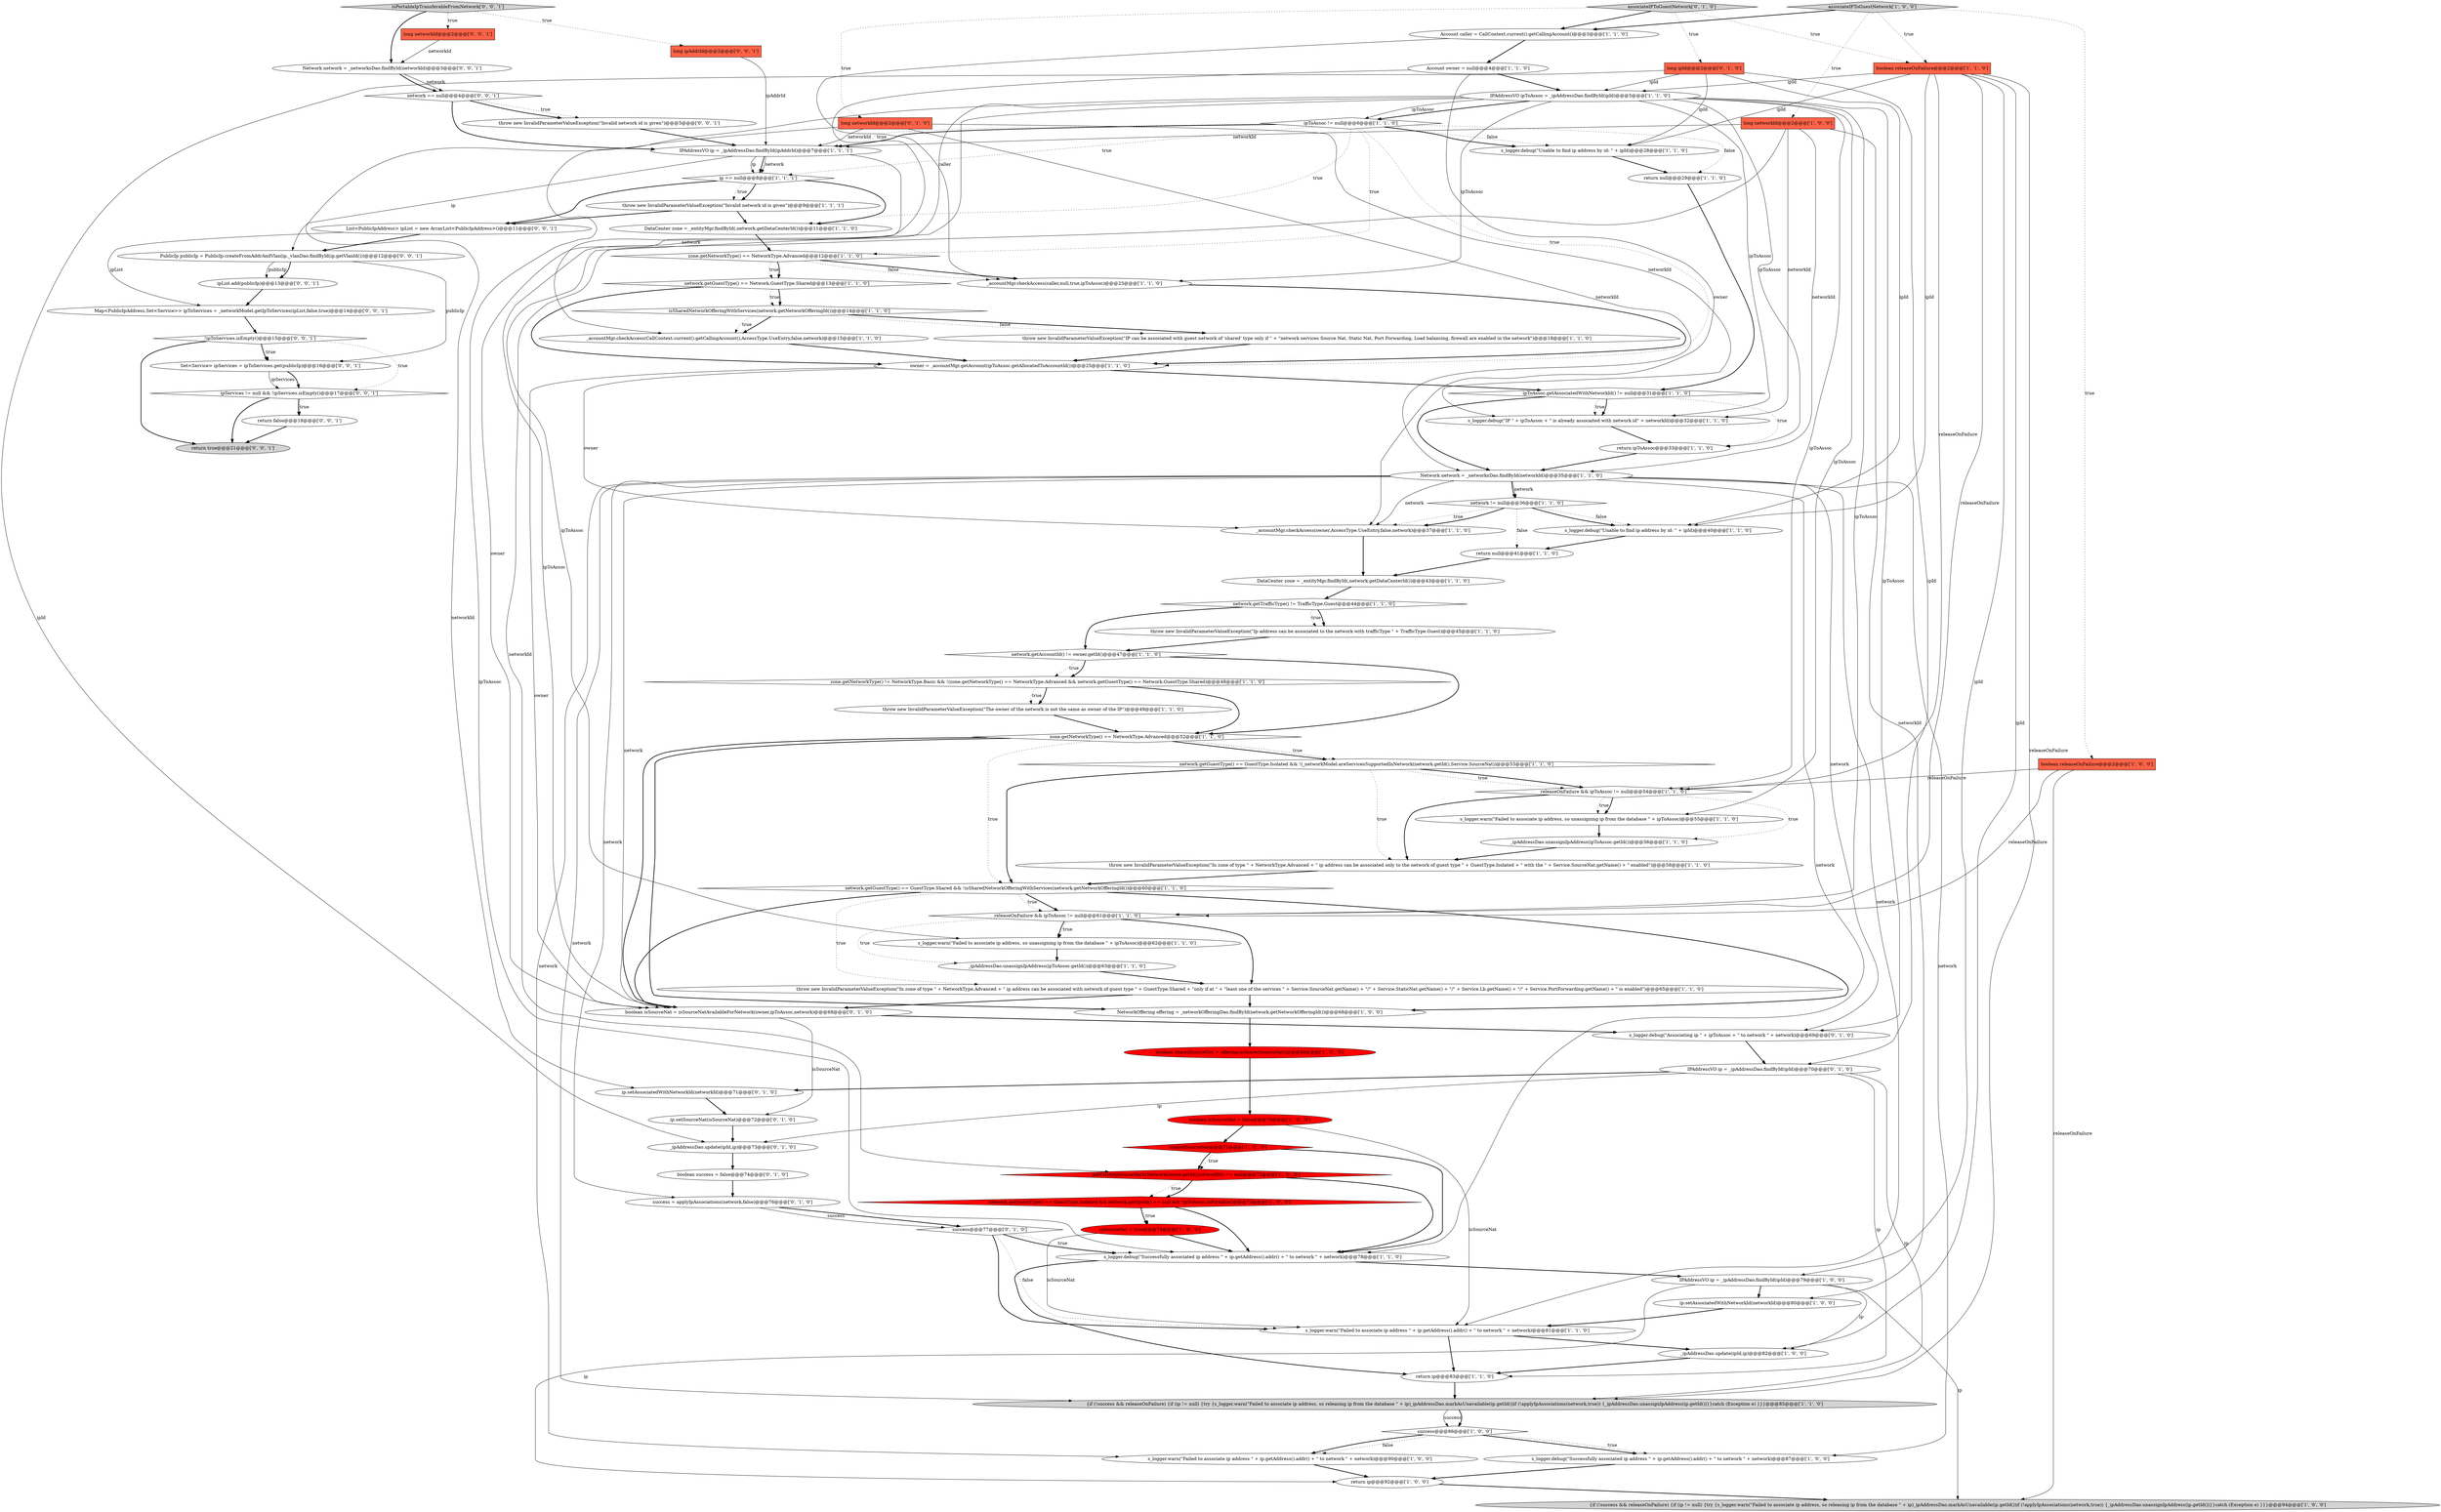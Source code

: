 digraph {
30 [style = filled, label = "network.getGuestType() == GuestType.Isolated && network.getVpcId() == null && !ipToAssoc.isPortable()@@@73@@@['1', '0', '0']", fillcolor = red, shape = diamond image = "AAA1AAABBB1BBB"];
5 [style = filled, label = "throw new InvalidParameterValueException(\"Ip address can be associated to the network with trafficType \" + TrafficType.Guest)@@@45@@@['1', '1', '0']", fillcolor = white, shape = ellipse image = "AAA0AAABBB1BBB"];
0 [style = filled, label = "ipToAssoc != null@@@6@@@['1', '1', '0']", fillcolor = white, shape = diamond image = "AAA0AAABBB1BBB"];
88 [style = filled, label = "List<PublicIpAddress> ipList = new ArrayList<PublicIpAddress>()@@@11@@@['0', '0', '1']", fillcolor = white, shape = ellipse image = "AAA0AAABBB3BBB"];
55 [style = filled, label = "s_logger.debug(\"Successfully associated ip address \" + ip.getAddress().addr() + \" to network \" + network)@@@87@@@['1', '0', '0']", fillcolor = white, shape = ellipse image = "AAA0AAABBB1BBB"];
18 [style = filled, label = "zone.getNetworkType() != NetworkType.Basic && !(zone.getNetworkType() == NetworkType.Advanced && network.getGuestType() == Network.GuestType.Shared)@@@48@@@['1', '1', '0']", fillcolor = white, shape = diamond image = "AAA0AAABBB1BBB"];
29 [style = filled, label = "IPAddressVO ipToAssoc = _ipAddressDao.findById(ipId)@@@5@@@['1', '1', '0']", fillcolor = white, shape = ellipse image = "AAA0AAABBB1BBB"];
31 [style = filled, label = "s_logger.debug(\"Unable to find ip address by id: \" + ipId)@@@28@@@['1', '1', '0']", fillcolor = white, shape = ellipse image = "AAA0AAABBB1BBB"];
64 [style = filled, label = "s_logger.warn(\"Failed to associate ip address \" + ip.getAddress().addr() + \" to network \" + network)@@@81@@@['1', '1', '0']", fillcolor = white, shape = ellipse image = "AAA0AAABBB1BBB"];
86 [style = filled, label = "Map<PublicIpAddress,Set<Service>> ipToServices = _networkModel.getIpToServices(ipList,false,true)@@@14@@@['0', '0', '1']", fillcolor = white, shape = ellipse image = "AAA0AAABBB3BBB"];
28 [style = filled, label = "s_logger.warn(\"Failed to associate ip address, so unassigning ip from the database \" + ipToAssoc)@@@55@@@['1', '1', '0']", fillcolor = white, shape = ellipse image = "AAA0AAABBB1BBB"];
33 [style = filled, label = "_ipAddressDao.unassignIpAddress(ipToAssoc.getId())@@@56@@@['1', '1', '0']", fillcolor = white, shape = ellipse image = "AAA0AAABBB1BBB"];
62 [style = filled, label = "success@@@86@@@['1', '0', '0']", fillcolor = white, shape = diamond image = "AAA0AAABBB1BBB"];
72 [style = filled, label = "long ipId@@@2@@@['0', '1', '0']", fillcolor = tomato, shape = box image = "AAA0AAABBB2BBB"];
89 [style = filled, label = "!ipToServices.isEmpty()@@@15@@@['0', '0', '1']", fillcolor = white, shape = diamond image = "AAA0AAABBB3BBB"];
45 [style = filled, label = "!sharedSourceNat@@@71@@@['1', '0', '0']", fillcolor = red, shape = diamond image = "AAA1AAABBB1BBB"];
84 [style = filled, label = "isPortableIpTransferableFromNetwork['0', '0', '1']", fillcolor = lightgray, shape = diamond image = "AAA0AAABBB3BBB"];
40 [style = filled, label = "DataCenter zone = _entityMgr.findById(,network.getDataCenterId())@@@43@@@['1', '1', '0']", fillcolor = white, shape = ellipse image = "AAA0AAABBB1BBB"];
81 [style = filled, label = "Network network = _networksDao.findById(networkId)@@@3@@@['0', '0', '1']", fillcolor = white, shape = ellipse image = "AAA0AAABBB3BBB"];
2 [style = filled, label = "network.getAccountId() != owner.getId()@@@47@@@['1', '1', '0']", fillcolor = white, shape = diamond image = "AAA0AAABBB1BBB"];
48 [style = filled, label = "_accountMgr.checkAccess(CallContext.current().getCallingAccount(),AccessType.UseEntry,false,network)@@@15@@@['1', '1', '0']", fillcolor = white, shape = ellipse image = "AAA0AAABBB1BBB"];
22 [style = filled, label = "_accountMgr.checkAccess(caller,null,true,ipToAssoc)@@@23@@@['1', '1', '0']", fillcolor = white, shape = ellipse image = "AAA0AAABBB1BBB"];
34 [style = filled, label = "zone.getNetworkType() == NetworkType.Advanced@@@52@@@['1', '1', '0']", fillcolor = white, shape = diamond image = "AAA0AAABBB1BBB"];
26 [style = filled, label = "_ipAddressDao.update(ipId,ip)@@@82@@@['1', '0', '0']", fillcolor = white, shape = ellipse image = "AAA0AAABBB1BBB"];
82 [style = filled, label = "throw new InvalidParameterValueException(\"Invalid network id is given\")@@@5@@@['0', '0', '1']", fillcolor = white, shape = ellipse image = "AAA0AAABBB3BBB"];
39 [style = filled, label = "_accountMgr.checkAccess(owner,AccessType.UseEntry,false,network)@@@37@@@['1', '1', '0']", fillcolor = white, shape = ellipse image = "AAA0AAABBB1BBB"];
67 [style = filled, label = "ip.setAssociatedWithNetworkId(networkId)@@@71@@@['0', '1', '0']", fillcolor = white, shape = ellipse image = "AAA0AAABBB2BBB"];
3 [style = filled, label = "return null@@@29@@@['1', '1', '0']", fillcolor = white, shape = ellipse image = "AAA0AAABBB1BBB"];
75 [style = filled, label = "boolean isSourceNat = isSourceNatAvailableForNetwork(owner,ipToAssoc,network)@@@68@@@['0', '1', '0']", fillcolor = white, shape = ellipse image = "AAA0AAABBB2BBB"];
37 [style = filled, label = "s_logger.debug(\"Unable to find ip address by id: \" + ipId)@@@40@@@['1', '1', '0']", fillcolor = white, shape = ellipse image = "AAA0AAABBB1BBB"];
44 [style = filled, label = "throw new InvalidParameterValueException(\"The owner of the network is not the same as owner of the IP\")@@@49@@@['1', '1', '0']", fillcolor = white, shape = ellipse image = "AAA0AAABBB1BBB"];
80 [style = filled, label = "return false@@@18@@@['0', '0', '1']", fillcolor = white, shape = ellipse image = "AAA0AAABBB3BBB"];
25 [style = filled, label = "_ipAddressDao.unassignIpAddress(ipToAssoc.getId())@@@63@@@['1', '1', '0']", fillcolor = white, shape = ellipse image = "AAA0AAABBB1BBB"];
42 [style = filled, label = "boolean sharedSourceNat = offering.isSharedSourceNat()@@@69@@@['1', '0', '0']", fillcolor = red, shape = ellipse image = "AAA1AAABBB1BBB"];
58 [style = filled, label = "IPAddressVO ip = _ipAddressDao.findById(ipAddrId)@@@7@@@['1', '1', '1']", fillcolor = white, shape = ellipse image = "AAA0AAABBB1BBB"];
8 [style = filled, label = "{if (!success && releaseOnFailure) {if (ip != null) {try {s_logger.warn(\"Failed to associate ip address, so releasing ip from the database \" + ip)_ipAddressDao.markAsUnavailable(ip.getId())if (!applyIpAssociations(network,true)) {_ipAddressDao.unassignIpAddress(ip.getId())}}catch (Exception e) }}}@@@94@@@['1', '0', '0']", fillcolor = lightgray, shape = ellipse image = "AAA0AAABBB1BBB"];
91 [style = filled, label = "PublicIp publicIp = PublicIp.createFromAddrAndVlan(ip,_vlanDao.findById(ip.getVlanId()))@@@12@@@['0', '0', '1']", fillcolor = white, shape = ellipse image = "AAA0AAABBB3BBB"];
15 [style = filled, label = "releaseOnFailure && ipToAssoc != null@@@54@@@['1', '1', '0']", fillcolor = white, shape = diamond image = "AAA0AAABBB1BBB"];
85 [style = filled, label = "long networkId@@@2@@@['0', '0', '1']", fillcolor = tomato, shape = box image = "AAA0AAABBB3BBB"];
16 [style = filled, label = "network.getGuestType() == GuestType.Isolated && !(_networkModel.areServicesSupportedInNetwork(network.getId(),Service.SourceNat))@@@53@@@['1', '1', '0']", fillcolor = white, shape = diamond image = "AAA0AAABBB1BBB"];
1 [style = filled, label = "ip == null@@@8@@@['1', '1', '1']", fillcolor = white, shape = diamond image = "AAA0AAABBB1BBB"];
66 [style = filled, label = "_ipAddressDao.update(ipId,ip)@@@73@@@['0', '1', '0']", fillcolor = white, shape = ellipse image = "AAA0AAABBB2BBB"];
46 [style = filled, label = "boolean releaseOnFailure@@@2@@@['1', '0', '0']", fillcolor = tomato, shape = box image = "AAA0AAABBB1BBB"];
13 [style = filled, label = "network.getGuestType() == Network.GuestType.Shared@@@13@@@['1', '1', '0']", fillcolor = white, shape = diamond image = "AAA0AAABBB1BBB"];
10 [style = filled, label = "s_logger.debug(\"Successfully associated ip address \" + ip.getAddress().addr() + \" to network \" + network)@@@78@@@['1', '1', '0']", fillcolor = white, shape = ellipse image = "AAA0AAABBB1BBB"];
56 [style = filled, label = "Network network = _networksDao.findById(networkId)@@@35@@@['1', '1', '0']", fillcolor = white, shape = ellipse image = "AAA0AAABBB1BBB"];
59 [style = filled, label = "network.getGuestType() == GuestType.Shared && !isSharedNetworkOfferingWithServices(network.getNetworkOfferingId())@@@60@@@['1', '1', '0']", fillcolor = white, shape = diamond image = "AAA0AAABBB1BBB"];
7 [style = filled, label = "isSourceNat = true@@@74@@@['1', '0', '0']", fillcolor = red, shape = ellipse image = "AAA1AAABBB1BBB"];
27 [style = filled, label = "owner = _accountMgr.getAccount(ipToAssoc.getAllocatedToAccountId())@@@25@@@['1', '1', '0']", fillcolor = white, shape = ellipse image = "AAA0AAABBB1BBB"];
79 [style = filled, label = "ipList.add(publicIp)@@@13@@@['0', '0', '1']", fillcolor = white, shape = ellipse image = "AAA0AAABBB3BBB"];
4 [style = filled, label = "long networkId@@@2@@@['1', '0', '0']", fillcolor = tomato, shape = box image = "AAA0AAABBB1BBB"];
83 [style = filled, label = "long ipAddrId@@@2@@@['0', '0', '1']", fillcolor = tomato, shape = box image = "AAA0AAABBB3BBB"];
73 [style = filled, label = "s_logger.debug(\"Associating ip \" + ipToAssoc + \" to network \" + network)@@@69@@@['0', '1', '0']", fillcolor = white, shape = ellipse image = "AAA0AAABBB2BBB"];
52 [style = filled, label = "s_logger.warn(\"Failed to associate ip address \" + ip.getAddress().addr() + \" to network \" + network)@@@90@@@['1', '0', '0']", fillcolor = white, shape = ellipse image = "AAA0AAABBB1BBB"];
50 [style = filled, label = "throw new InvalidParameterValueException(\"Invalid network id is given\")@@@9@@@['1', '1', '1']", fillcolor = white, shape = ellipse image = "AAA0AAABBB1BBB"];
69 [style = filled, label = "boolean success = false@@@74@@@['0', '1', '0']", fillcolor = white, shape = ellipse image = "AAA0AAABBB2BBB"];
21 [style = filled, label = "return ipToAssoc@@@33@@@['1', '1', '0']", fillcolor = white, shape = ellipse image = "AAA0AAABBB1BBB"];
61 [style = filled, label = "DataCenter zone = _entityMgr.findById(,network.getDataCenterId())@@@11@@@['1', '1', '0']", fillcolor = white, shape = ellipse image = "AAA0AAABBB1BBB"];
76 [style = filled, label = "success@@@77@@@['0', '1', '0']", fillcolor = white, shape = diamond image = "AAA0AAABBB2BBB"];
74 [style = filled, label = "IPAddressVO ip = _ipAddressDao.findById(ipId)@@@70@@@['0', '1', '0']", fillcolor = white, shape = ellipse image = "AAA0AAABBB2BBB"];
41 [style = filled, label = "s_logger.warn(\"Failed to associate ip address, so unassigning ip from the database \" + ipToAssoc)@@@62@@@['1', '1', '0']", fillcolor = white, shape = ellipse image = "AAA0AAABBB1BBB"];
47 [style = filled, label = "Account caller = CallContext.current().getCallingAccount()@@@3@@@['1', '1', '0']", fillcolor = white, shape = ellipse image = "AAA0AAABBB1BBB"];
57 [style = filled, label = "return ip@@@83@@@['1', '1', '0']", fillcolor = white, shape = ellipse image = "AAA0AAABBB1BBB"];
12 [style = filled, label = "ipToAssoc.getAssociatedWithNetworkId() != null@@@31@@@['1', '1', '0']", fillcolor = white, shape = diamond image = "AAA0AAABBB1BBB"];
90 [style = filled, label = "return true@@@21@@@['0', '0', '1']", fillcolor = lightgray, shape = ellipse image = "AAA0AAABBB3BBB"];
38 [style = filled, label = "network.getTrafficType() != TrafficType.Guest@@@44@@@['1', '1', '0']", fillcolor = white, shape = diamond image = "AAA0AAABBB1BBB"];
63 [style = filled, label = "getExistingSourceNatInNetwork(owner.getId(),networkId) == null@@@72@@@['1', '0', '0']", fillcolor = red, shape = diamond image = "AAA1AAABBB1BBB"];
70 [style = filled, label = "long networkId@@@2@@@['0', '1', '0']", fillcolor = tomato, shape = box image = "AAA0AAABBB2BBB"];
32 [style = filled, label = "releaseOnFailure && ipToAssoc != null@@@61@@@['1', '1', '0']", fillcolor = white, shape = diamond image = "AAA0AAABBB1BBB"];
51 [style = filled, label = "boolean releaseOnFailure@@@2@@@['1', '1', '0']", fillcolor = tomato, shape = box image = "AAA0AAABBB1BBB"];
77 [style = filled, label = "network == null@@@4@@@['0', '0', '1']", fillcolor = white, shape = diamond image = "AAA0AAABBB3BBB"];
60 [style = filled, label = "ip.setAssociatedWithNetworkId(networkId)@@@80@@@['1', '0', '0']", fillcolor = white, shape = ellipse image = "AAA0AAABBB1BBB"];
36 [style = filled, label = "throw new InvalidParameterValueException(\"In zone of type \" + NetworkType.Advanced + \" ip address can be associated only to the network of guest type \" + GuestType.Isolated + \" with the \" + Service.SourceNat.getName() + \" enabled\")@@@58@@@['1', '1', '0']", fillcolor = white, shape = ellipse image = "AAA0AAABBB1BBB"];
65 [style = filled, label = "ip.setSourceNat(isSourceNat)@@@72@@@['0', '1', '0']", fillcolor = white, shape = ellipse image = "AAA0AAABBB2BBB"];
54 [style = filled, label = "network != null@@@36@@@['1', '1', '0']", fillcolor = white, shape = diamond image = "AAA0AAABBB1BBB"];
49 [style = filled, label = "{if (!success && releaseOnFailure) {if (ip != null) {try {s_logger.warn(\"Failed to associate ip address, so releasing ip from the database \" + ip)_ipAddressDao.markAsUnavailable(ip.getId())if (!applyIpAssociations(network,true)) {_ipAddressDao.unassignIpAddress(ip.getId())}}catch (Exception e) }}}@@@85@@@['1', '1', '0']", fillcolor = lightgray, shape = ellipse image = "AAA0AAABBB1BBB"];
24 [style = filled, label = "boolean isSourceNat = false@@@70@@@['1', '0', '0']", fillcolor = red, shape = ellipse image = "AAA1AAABBB1BBB"];
87 [style = filled, label = "Set<Service> ipServices = ipToServices.get(publicIp)@@@16@@@['0', '0', '1']", fillcolor = white, shape = ellipse image = "AAA0AAABBB3BBB"];
78 [style = filled, label = "ipServices != null && !ipServices.isEmpty()@@@17@@@['0', '0', '1']", fillcolor = white, shape = diamond image = "AAA0AAABBB3BBB"];
68 [style = filled, label = "success = applyIpAssociations(network,false)@@@76@@@['0', '1', '0']", fillcolor = white, shape = ellipse image = "AAA0AAABBB2BBB"];
20 [style = filled, label = "zone.getNetworkType() == NetworkType.Advanced@@@12@@@['1', '1', '0']", fillcolor = white, shape = diamond image = "AAA0AAABBB1BBB"];
14 [style = filled, label = "Account owner = null@@@4@@@['1', '1', '0']", fillcolor = white, shape = ellipse image = "AAA0AAABBB1BBB"];
53 [style = filled, label = "isSharedNetworkOfferingWithServices(network.getNetworkOfferingId())@@@14@@@['1', '1', '0']", fillcolor = white, shape = diamond image = "AAA0AAABBB1BBB"];
19 [style = filled, label = "throw new InvalidParameterValueException(\"In zone of type \" + NetworkType.Advanced + \" ip address can be associated with network of guest type \" + GuestType.Shared + \"only if at \" + \"least one of the services \" + Service.SourceNat.getName() + \"/\" + Service.StaticNat.getName() + \"/\" + Service.Lb.getName() + \"/\" + Service.PortForwarding.getName() + \" is enabled\")@@@65@@@['1', '1', '0']", fillcolor = white, shape = ellipse image = "AAA0AAABBB1BBB"];
17 [style = filled, label = "s_logger.debug(\"IP \" + ipToAssoc + \" is already assocaited with network id\" + networkId)@@@32@@@['1', '1', '0']", fillcolor = white, shape = ellipse image = "AAA0AAABBB1BBB"];
43 [style = filled, label = "return null@@@41@@@['1', '1', '0']", fillcolor = white, shape = ellipse image = "AAA0AAABBB1BBB"];
11 [style = filled, label = "return ip@@@92@@@['1', '0', '0']", fillcolor = white, shape = ellipse image = "AAA0AAABBB1BBB"];
9 [style = filled, label = "NetworkOffering offering = _networkOfferingDao.findById(network.getNetworkOfferingId())@@@68@@@['1', '0', '0']", fillcolor = white, shape = ellipse image = "AAA0AAABBB1BBB"];
23 [style = filled, label = "IPAddressVO ip = _ipAddressDao.findById(ipId)@@@79@@@['1', '0', '0']", fillcolor = white, shape = ellipse image = "AAA0AAABBB1BBB"];
71 [style = filled, label = "associateIPToGuestNetwork['0', '1', '0']", fillcolor = lightgray, shape = diamond image = "AAA0AAABBB2BBB"];
35 [style = filled, label = "throw new InvalidParameterValueException(\"IP can be associated with guest network of 'shared' type only if \" + \"network services Source Nat, Static Nat, Port Forwarding, Load balancing, firewall are enabled in the network\")@@@18@@@['1', '1', '0']", fillcolor = white, shape = ellipse image = "AAA0AAABBB1BBB"];
6 [style = filled, label = "associateIPToGuestNetwork['1', '0', '0']", fillcolor = lightgray, shape = diamond image = "AAA0AAABBB1BBB"];
36->59 [style = bold, label=""];
74->66 [style = solid, label="ip"];
34->9 [style = bold, label=""];
45->63 [style = dotted, label="true"];
79->86 [style = bold, label=""];
51->26 [style = solid, label="ipId"];
76->64 [style = bold, label=""];
54->37 [style = dotted, label="false"];
59->9 [style = bold, label=""];
73->74 [style = bold, label=""];
29->0 [style = bold, label=""];
77->82 [style = dotted, label="true"];
89->87 [style = bold, label=""];
51->32 [style = solid, label="releaseOnFailure"];
62->55 [style = bold, label=""];
15->33 [style = dotted, label="true"];
29->15 [style = solid, label="ipToAssoc"];
23->11 [style = solid, label="ip"];
69->68 [style = bold, label=""];
40->38 [style = bold, label=""];
2->18 [style = dotted, label="true"];
48->27 [style = bold, label=""];
12->21 [style = dotted, label="true"];
70->56 [style = solid, label="networkId"];
56->54 [style = bold, label=""];
34->75 [style = bold, label=""];
91->79 [style = solid, label="publicIp"];
54->43 [style = dotted, label="false"];
4->58 [style = solid, label="networkId"];
43->40 [style = bold, label=""];
74->67 [style = bold, label=""];
81->77 [style = solid, label="network"];
37->43 [style = bold, label=""];
78->80 [style = dotted, label="true"];
18->44 [style = bold, label=""];
32->25 [style = dotted, label="true"];
21->56 [style = bold, label=""];
19->9 [style = bold, label=""];
56->64 [style = solid, label="network"];
82->58 [style = bold, label=""];
4->56 [style = solid, label="networkId"];
71->47 [style = bold, label=""];
0->3 [style = dotted, label="false"];
63->30 [style = dotted, label="true"];
85->81 [style = solid, label="networkId"];
78->80 [style = bold, label=""];
54->37 [style = bold, label=""];
76->64 [style = dotted, label="false"];
26->57 [style = bold, label=""];
25->19 [style = bold, label=""];
84->85 [style = dotted, label="true"];
49->62 [style = solid, label="success"];
56->49 [style = solid, label="network"];
58->91 [style = solid, label="ip"];
55->11 [style = bold, label=""];
20->13 [style = dotted, label="true"];
56->10 [style = solid, label="network"];
56->52 [style = solid, label="network"];
27->39 [style = solid, label="owner"];
51->49 [style = solid, label="releaseOnFailure"];
10->57 [style = bold, label=""];
38->5 [style = dotted, label="true"];
17->21 [style = bold, label=""];
89->78 [style = dotted, label="true"];
75->65 [style = solid, label="isSourceNat"];
47->22 [style = solid, label="caller"];
53->48 [style = bold, label=""];
45->10 [style = bold, label=""];
56->54 [style = solid, label="network"];
0->31 [style = dotted, label="false"];
87->78 [style = solid, label="ipServices"];
53->48 [style = dotted, label="true"];
12->17 [style = dotted, label="true"];
59->19 [style = dotted, label="true"];
29->17 [style = solid, label="ipToAssoc"];
1->50 [style = bold, label=""];
27->12 [style = bold, label=""];
45->63 [style = bold, label=""];
71->72 [style = dotted, label="true"];
30->7 [style = dotted, label="true"];
68->76 [style = bold, label=""];
72->31 [style = solid, label="ipId"];
56->68 [style = solid, label="network"];
0->58 [style = bold, label=""];
59->32 [style = bold, label=""];
60->64 [style = bold, label=""];
2->34 [style = bold, label=""];
81->77 [style = bold, label=""];
14->75 [style = solid, label="owner"];
74->49 [style = solid, label="ip"];
2->18 [style = bold, label=""];
65->66 [style = bold, label=""];
51->15 [style = solid, label="releaseOnFailure"];
29->21 [style = solid, label="ipToAssoc"];
68->76 [style = solid, label="success"];
56->75 [style = solid, label="network"];
76->10 [style = bold, label=""];
51->37 [style = solid, label="ipId"];
49->62 [style = bold, label=""];
19->75 [style = bold, label=""];
80->90 [style = bold, label=""];
62->52 [style = dotted, label="false"];
14->39 [style = solid, label="owner"];
29->0 [style = solid, label="ipToAssoc"];
38->2 [style = bold, label=""];
66->69 [style = bold, label=""];
58->48 [style = solid, label="network"];
53->35 [style = bold, label=""];
91->87 [style = solid, label="publicIp"];
86->89 [style = bold, label=""];
4->17 [style = solid, label="networkId"];
70->67 [style = solid, label="networkId"];
30->7 [style = bold, label=""];
6->51 [style = dotted, label="true"];
33->36 [style = bold, label=""];
44->34 [style = bold, label=""];
58->1 [style = solid, label="ip"];
30->10 [style = bold, label=""];
11->8 [style = bold, label=""];
31->3 [style = bold, label=""];
72->37 [style = solid, label="ipId"];
29->41 [style = solid, label="ipToAssoc"];
6->47 [style = bold, label=""];
4->60 [style = solid, label="networkId"];
61->20 [style = bold, label=""];
64->57 [style = bold, label=""];
24->64 [style = solid, label="isSourceNat"];
0->31 [style = bold, label=""];
15->36 [style = bold, label=""];
63->10 [style = bold, label=""];
38->5 [style = bold, label=""];
89->87 [style = dotted, label="true"];
72->66 [style = solid, label="ipId"];
84->83 [style = dotted, label="true"];
20->13 [style = bold, label=""];
20->22 [style = dotted, label="false"];
9->42 [style = bold, label=""];
62->55 [style = dotted, label="true"];
18->44 [style = dotted, label="true"];
71->51 [style = dotted, label="true"];
72->29 [style = solid, label="ipId"];
70->17 [style = solid, label="networkId"];
29->32 [style = solid, label="ipToAssoc"];
0->58 [style = dotted, label="true"];
18->34 [style = bold, label=""];
46->32 [style = solid, label="releaseOnFailure"];
1->61 [style = bold, label=""];
29->75 [style = solid, label="ipToAssoc"];
12->17 [style = bold, label=""];
16->36 [style = dotted, label="true"];
13->53 [style = dotted, label="true"];
72->74 [style = solid, label="ipId"];
27->75 [style = solid, label="owner"];
4->63 [style = solid, label="networkId"];
3->12 [style = bold, label=""];
32->19 [style = bold, label=""];
76->10 [style = dotted, label="true"];
42->24 [style = bold, label=""];
77->82 [style = bold, label=""];
24->45 [style = bold, label=""];
88->86 [style = solid, label="ipList"];
15->28 [style = dotted, label="true"];
91->79 [style = bold, label=""];
54->39 [style = bold, label=""];
29->10 [style = solid, label="ipToAssoc"];
58->1 [style = bold, label=""];
13->27 [style = bold, label=""];
15->28 [style = bold, label=""];
12->56 [style = bold, label=""];
10->23 [style = bold, label=""];
29->22 [style = solid, label="ipToAssoc"];
39->40 [style = bold, label=""];
16->59 [style = bold, label=""];
34->16 [style = bold, label=""];
23->26 [style = solid, label="ip"];
14->29 [style = bold, label=""];
75->73 [style = bold, label=""];
32->41 [style = bold, label=""];
1->88 [style = bold, label=""];
74->57 [style = solid, label="ip"];
50->61 [style = bold, label=""];
56->55 [style = solid, label="network"];
7->64 [style = solid, label="isSourceNat"];
87->78 [style = bold, label=""];
46->8 [style = solid, label="releaseOnFailure"];
6->46 [style = dotted, label="true"];
0->1 [style = dotted, label="true"];
51->31 [style = solid, label="ipId"];
16->15 [style = dotted, label="true"];
78->90 [style = bold, label=""];
52->11 [style = bold, label=""];
16->15 [style = bold, label=""];
35->27 [style = bold, label=""];
59->75 [style = bold, label=""];
46->15 [style = solid, label="releaseOnFailure"];
56->73 [style = solid, label="network"];
13->53 [style = bold, label=""];
32->41 [style = dotted, label="true"];
50->88 [style = bold, label=""];
7->10 [style = bold, label=""];
62->52 [style = bold, label=""];
83->58 [style = solid, label="ipAddrId"];
54->39 [style = dotted, label="true"];
0->20 [style = dotted, label="true"];
0->61 [style = dotted, label="true"];
58->1 [style = solid, label="network"];
67->65 [style = bold, label=""];
29->28 [style = solid, label="ipToAssoc"];
23->8 [style = solid, label="ip"];
29->73 [style = solid, label="ipToAssoc"];
63->30 [style = bold, label=""];
56->39 [style = solid, label="network"];
20->22 [style = bold, label=""];
23->60 [style = bold, label=""];
51->29 [style = solid, label="ipId"];
64->26 [style = bold, label=""];
5->2 [style = bold, label=""];
71->70 [style = dotted, label="true"];
28->33 [style = bold, label=""];
6->4 [style = dotted, label="true"];
22->27 [style = bold, label=""];
77->58 [style = bold, label=""];
1->50 [style = dotted, label="true"];
88->91 [style = bold, label=""];
51->23 [style = solid, label="ipId"];
53->35 [style = dotted, label="false"];
89->90 [style = bold, label=""];
57->49 [style = bold, label=""];
41->25 [style = bold, label=""];
84->81 [style = bold, label=""];
34->59 [style = dotted, label="true"];
0->27 [style = dotted, label="true"];
34->16 [style = dotted, label="true"];
70->58 [style = solid, label="networkId"];
47->14 [style = bold, label=""];
59->32 [style = dotted, label="true"];
}
